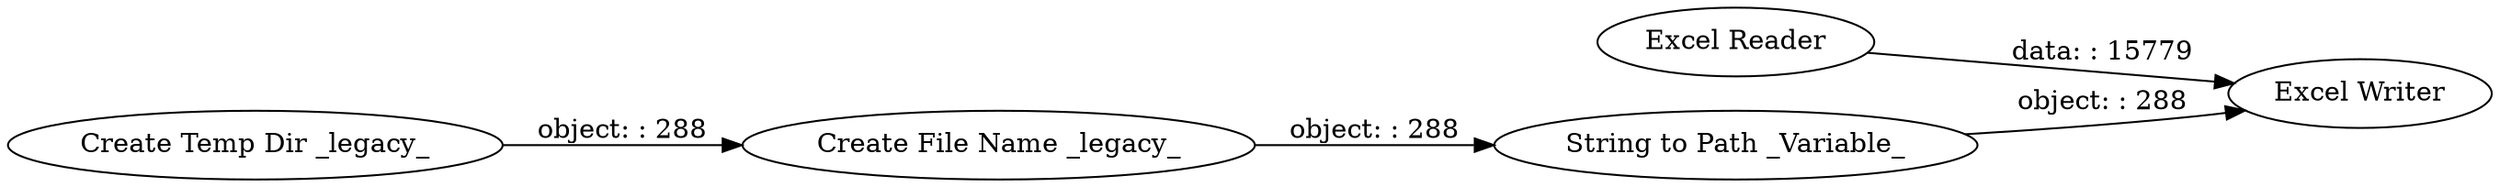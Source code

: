 digraph {
	"-8538956466593693396_3" [label="Excel Reader"]
	"-8538956466593693396_2" [label="Create File Name _legacy_"]
	"-8538956466593693396_1" [label="Create Temp Dir _legacy_"]
	"-8538956466593693396_5" [label="String to Path _Variable_"]
	"-8538956466593693396_4" [label="Excel Writer"]
	"-8538956466593693396_1" -> "-8538956466593693396_2" [label="object: : 288"]
	"-8538956466593693396_3" -> "-8538956466593693396_4" [label="data: : 15779"]
	"-8538956466593693396_5" -> "-8538956466593693396_4" [label="object: : 288"]
	"-8538956466593693396_2" -> "-8538956466593693396_5" [label="object: : 288"]
	rankdir=LR
}

